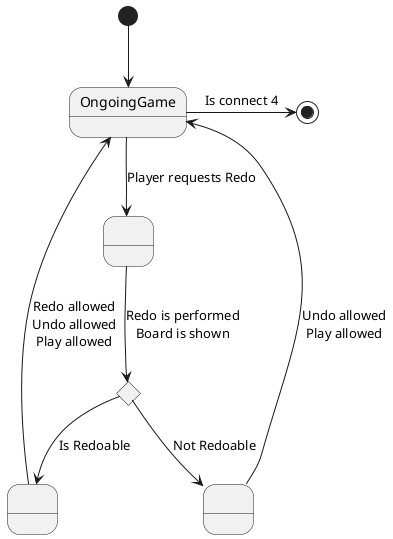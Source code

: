 @startuml
top to bottom direction
state input as " "
state redone as " "
state notRedone as " "
state isRedoable <<choice>>
[*] --> OngoingGame
OngoingGame -> [*] : Is connect 4
OngoingGame --> input : Player requests Redo
input --> isRedoable : Redo is performed\nBoard is shown
isRedoable --> redone : Is Redoable
isRedoable --> notRedone : Not Redoable
redone --> OngoingGame : Redo allowed\nUndo allowed\nPlay allowed
notRedone --> OngoingGame : Undo allowed\nPlay allowed

@enduml